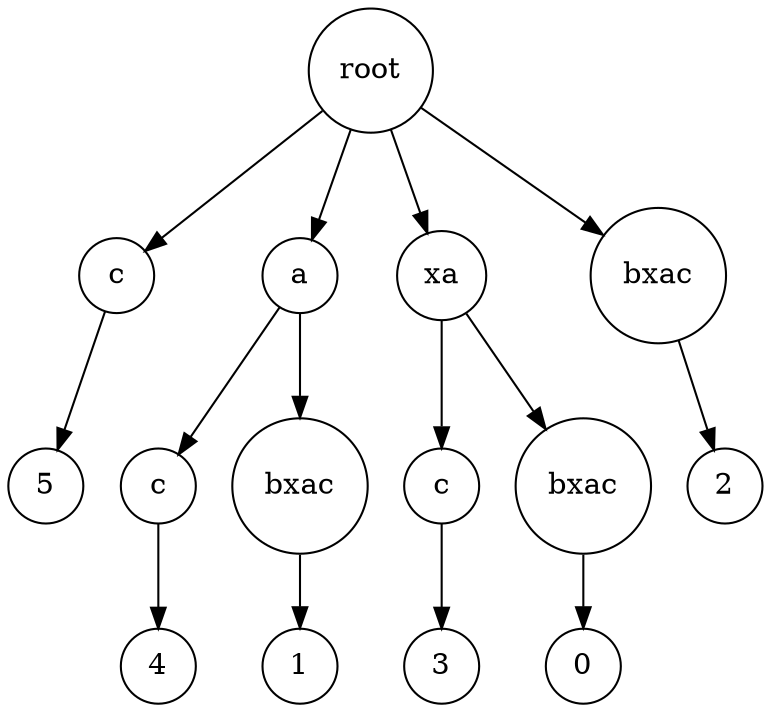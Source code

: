 digraph suffix {
	node [shape = circle];
	0 [label= "root"];
	1 [label= "c"];
	0 -> 1;
	1 [label= "c"];
	2 [label= "5"];
	1 -> 2;
	3 [label= "a"];
	0 -> 3;
	3 [label= "a"];
	4 [label= "c"];
	3 -> 4;
	4 [label= "c"];
	5 [label= "4"];
	4 -> 5;
	6 [label= "bxac"];
	3 -> 6;
	6 [label= "bxac"];
	7 [label= "1"];
	6 -> 7;
	8 [label= "xa"];
	0 -> 8;
	8 [label= "xa"];
	9 [label= "c"];
	8 -> 9;
	9 [label= "c"];
	10 [label= "3"];
	9 -> 10;
	11 [label= "bxac"];
	8 -> 11;
	11 [label= "bxac"];
	12 [label= "0"];
	11 -> 12;
	13 [label= "bxac"];
	0 -> 13;
	13 [label= "bxac"];
	14 [label= "2"];
	13 -> 14;
}